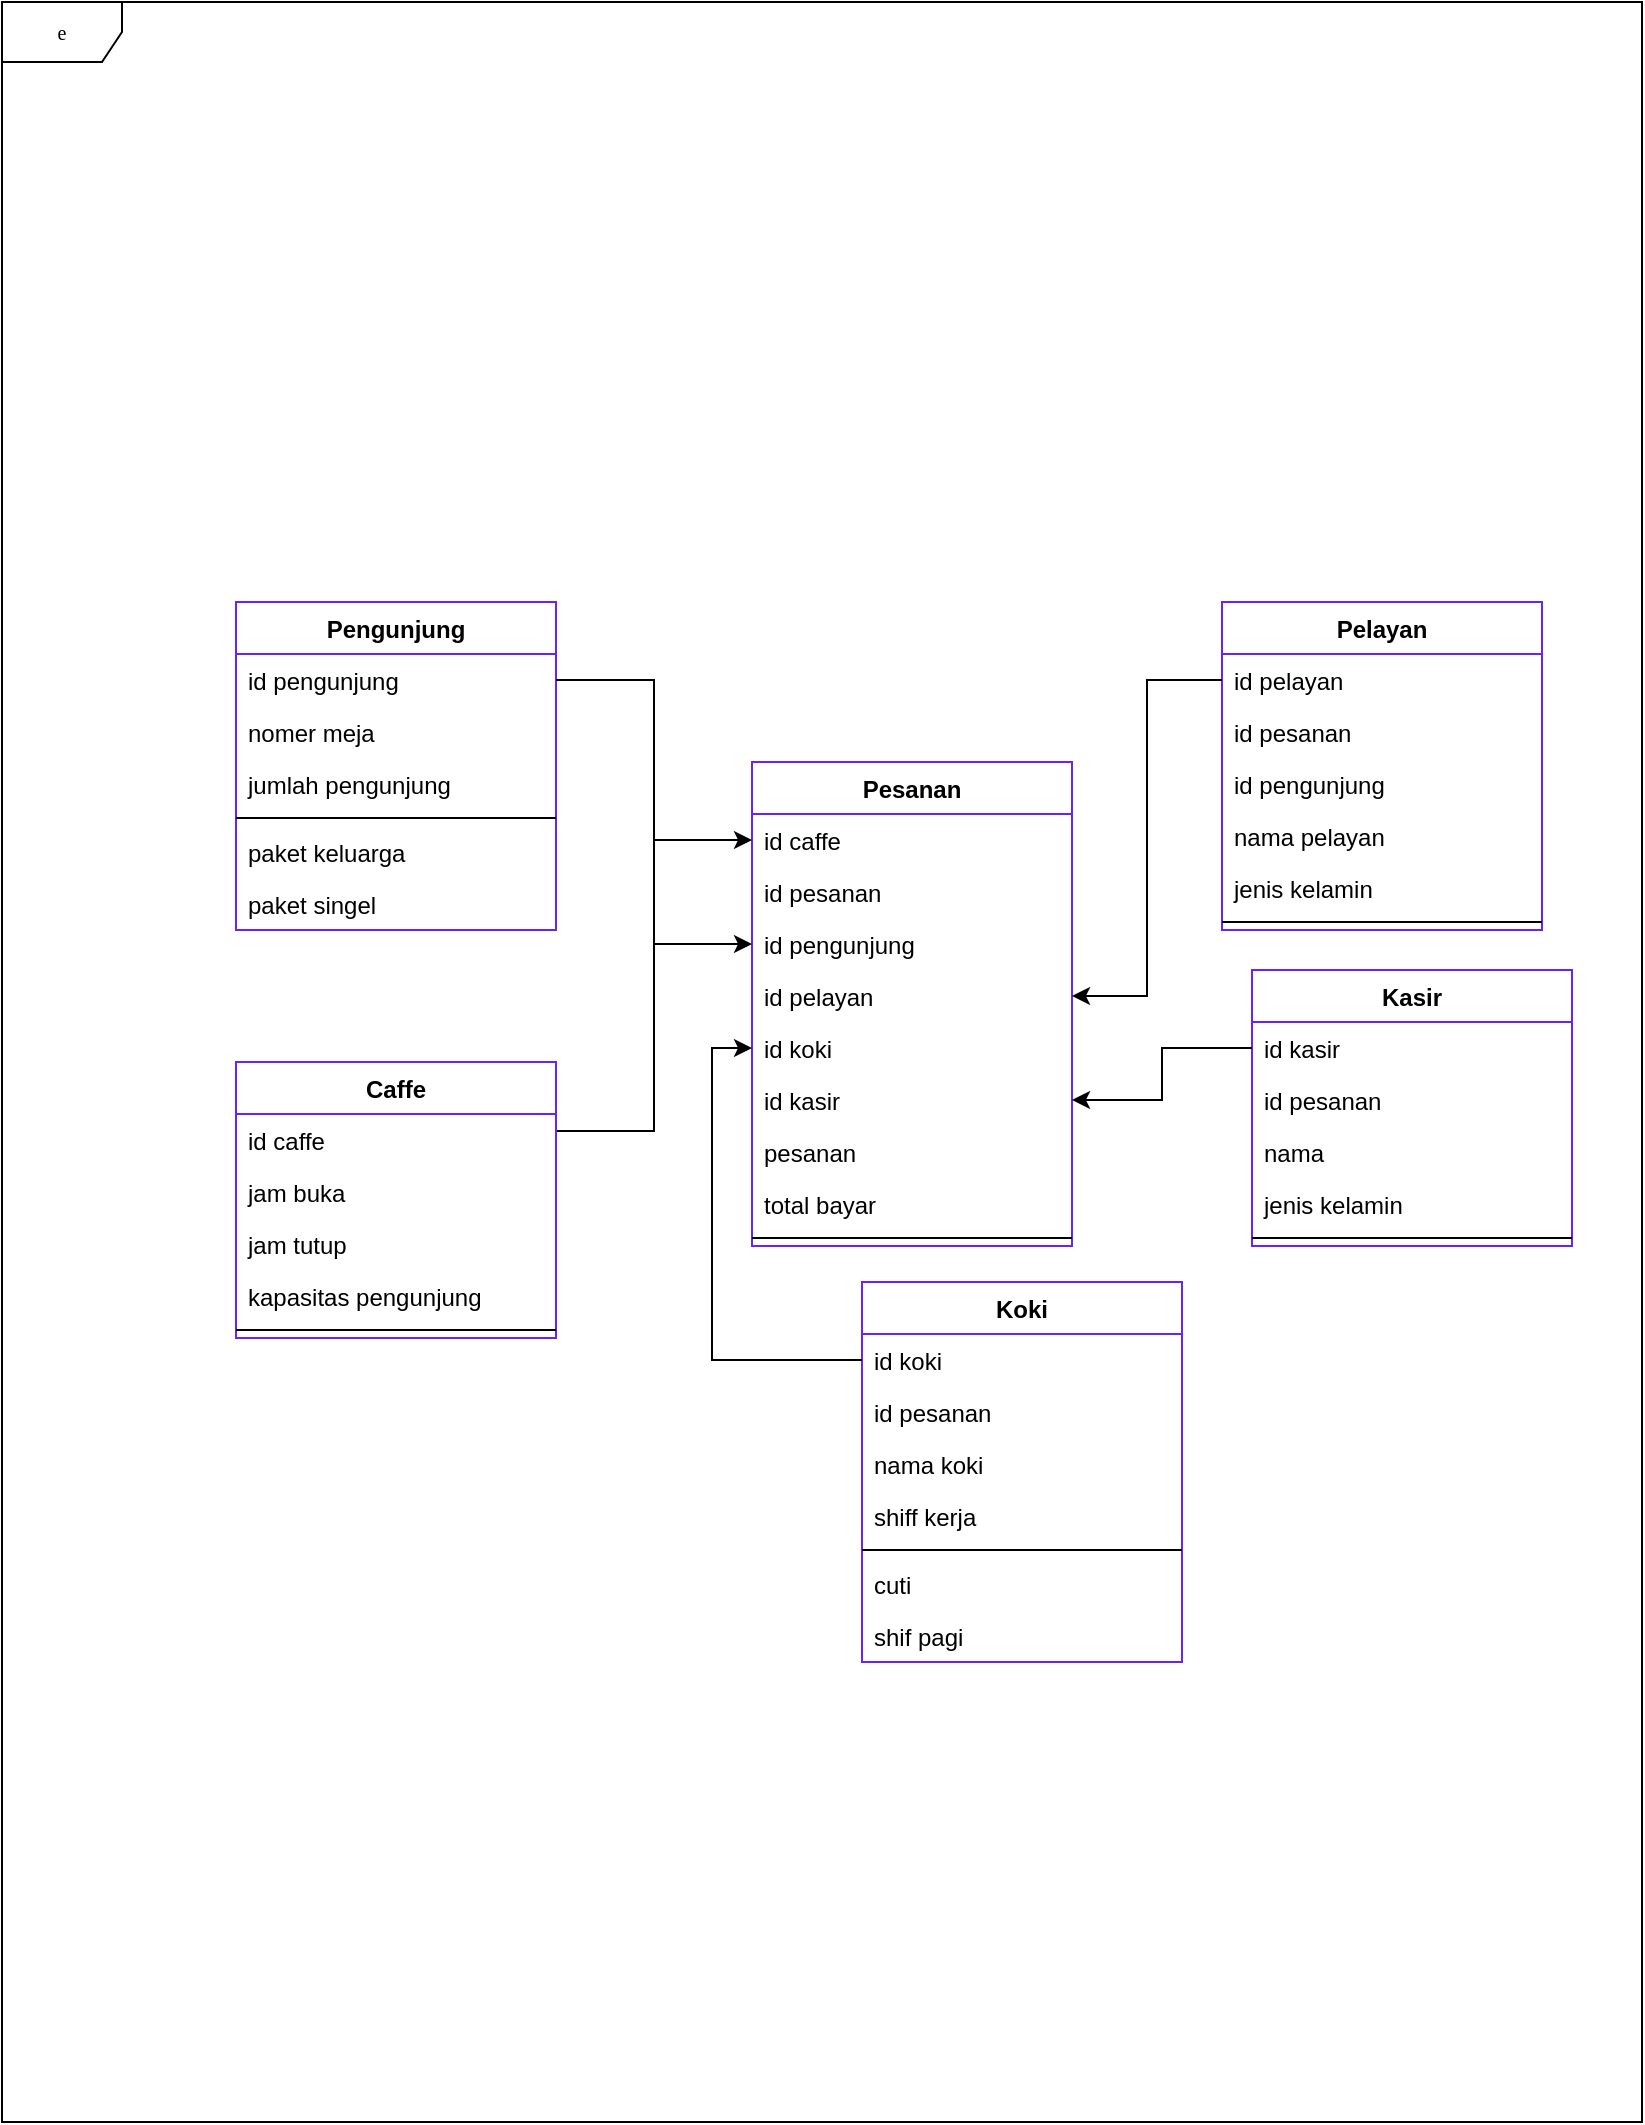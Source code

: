 <mxfile version="13.8.0" type="github">
  <diagram name="Page-1" id="c4acf3e9-155e-7222-9cf6-157b1a14988f">
    <mxGraphModel dx="868" dy="1592" grid="1" gridSize="10" guides="1" tooltips="1" connect="1" arrows="1" fold="1" page="1" pageScale="1" pageWidth="850" pageHeight="1100" background="#ffffff" math="0" shadow="0">
      <root>
        <mxCell id="0" />
        <mxCell id="1" parent="0" />
        <mxCell id="17acba5748e5396b-1" value="e" style="shape=umlFrame;whiteSpace=wrap;html=1;rounded=0;shadow=0;comic=0;labelBackgroundColor=none;strokeWidth=1;fontFamily=Verdana;fontSize=10;align=center;" parent="1" vertex="1">
          <mxGeometry y="-30" width="820" height="1060" as="geometry" />
        </mxCell>
        <mxCell id="S4EhLo31ro8zZhQItVA--22" value="Pelayan" style="swimlane;fontStyle=1;align=center;verticalAlign=top;childLayout=stackLayout;horizontal=1;startSize=26;horizontalStack=0;resizeParent=1;resizeParentMax=0;resizeLast=0;collapsible=1;marginBottom=0;strokeColor=#6524FF;" vertex="1" parent="1">
          <mxGeometry x="610" y="270" width="160" height="164" as="geometry" />
        </mxCell>
        <mxCell id="S4EhLo31ro8zZhQItVA--23" value="id pelayan" style="text;strokeColor=none;fillColor=none;align=left;verticalAlign=top;spacingLeft=4;spacingRight=4;overflow=hidden;rotatable=0;points=[[0,0.5],[1,0.5]];portConstraint=eastwest;" vertex="1" parent="S4EhLo31ro8zZhQItVA--22">
          <mxGeometry y="26" width="160" height="26" as="geometry" />
        </mxCell>
        <mxCell id="S4EhLo31ro8zZhQItVA--116" value="id pesanan" style="text;strokeColor=none;fillColor=none;align=left;verticalAlign=top;spacingLeft=4;spacingRight=4;overflow=hidden;rotatable=0;points=[[0,0.5],[1,0.5]];portConstraint=eastwest;" vertex="1" parent="S4EhLo31ro8zZhQItVA--22">
          <mxGeometry y="52" width="160" height="26" as="geometry" />
        </mxCell>
        <mxCell id="S4EhLo31ro8zZhQItVA--117" value="id pengunjung" style="text;strokeColor=none;fillColor=none;align=left;verticalAlign=top;spacingLeft=4;spacingRight=4;overflow=hidden;rotatable=0;points=[[0,0.5],[1,0.5]];portConstraint=eastwest;" vertex="1" parent="S4EhLo31ro8zZhQItVA--22">
          <mxGeometry y="78" width="160" height="26" as="geometry" />
        </mxCell>
        <mxCell id="S4EhLo31ro8zZhQItVA--26" value="nama pelayan" style="text;strokeColor=none;fillColor=none;align=left;verticalAlign=top;spacingLeft=4;spacingRight=4;overflow=hidden;rotatable=0;points=[[0,0.5],[1,0.5]];portConstraint=eastwest;" vertex="1" parent="S4EhLo31ro8zZhQItVA--22">
          <mxGeometry y="104" width="160" height="26" as="geometry" />
        </mxCell>
        <mxCell id="S4EhLo31ro8zZhQItVA--27" value="jenis kelamin" style="text;strokeColor=none;fillColor=none;align=left;verticalAlign=top;spacingLeft=4;spacingRight=4;overflow=hidden;rotatable=0;points=[[0,0.5],[1,0.5]];portConstraint=eastwest;" vertex="1" parent="S4EhLo31ro8zZhQItVA--22">
          <mxGeometry y="130" width="160" height="26" as="geometry" />
        </mxCell>
        <mxCell id="S4EhLo31ro8zZhQItVA--24" value="" style="line;strokeWidth=1;fillColor=none;align=left;verticalAlign=middle;spacingTop=-1;spacingLeft=3;spacingRight=3;rotatable=0;labelPosition=right;points=[];portConstraint=eastwest;" vertex="1" parent="S4EhLo31ro8zZhQItVA--22">
          <mxGeometry y="156" width="160" height="8" as="geometry" />
        </mxCell>
        <mxCell id="S4EhLo31ro8zZhQItVA--28" value="Pesanan" style="swimlane;fontStyle=1;align=center;verticalAlign=top;childLayout=stackLayout;horizontal=1;startSize=26;horizontalStack=0;resizeParent=1;resizeParentMax=0;resizeLast=0;collapsible=1;marginBottom=0;strokeColor=#6524FF;" vertex="1" parent="1">
          <mxGeometry x="375" y="350" width="160" height="242" as="geometry" />
        </mxCell>
        <mxCell id="S4EhLo31ro8zZhQItVA--112" value="id caffe" style="text;strokeColor=none;fillColor=none;align=left;verticalAlign=top;spacingLeft=4;spacingRight=4;overflow=hidden;rotatable=0;points=[[0,0.5],[1,0.5]];portConstraint=eastwest;" vertex="1" parent="S4EhLo31ro8zZhQItVA--28">
          <mxGeometry y="26" width="160" height="26" as="geometry" />
        </mxCell>
        <mxCell id="S4EhLo31ro8zZhQItVA--29" value="id pesanan" style="text;strokeColor=none;fillColor=none;align=left;verticalAlign=top;spacingLeft=4;spacingRight=4;overflow=hidden;rotatable=0;points=[[0,0.5],[1,0.5]];portConstraint=eastwest;" vertex="1" parent="S4EhLo31ro8zZhQItVA--28">
          <mxGeometry y="52" width="160" height="26" as="geometry" />
        </mxCell>
        <mxCell id="S4EhLo31ro8zZhQItVA--34" value="id pengunjung" style="text;strokeColor=none;fillColor=none;align=left;verticalAlign=top;spacingLeft=4;spacingRight=4;overflow=hidden;rotatable=0;points=[[0,0.5],[1,0.5]];portConstraint=eastwest;" vertex="1" parent="S4EhLo31ro8zZhQItVA--28">
          <mxGeometry y="78" width="160" height="26" as="geometry" />
        </mxCell>
        <mxCell id="S4EhLo31ro8zZhQItVA--35" value="id pelayan" style="text;strokeColor=none;fillColor=none;align=left;verticalAlign=top;spacingLeft=4;spacingRight=4;overflow=hidden;rotatable=0;points=[[0,0.5],[1,0.5]];portConstraint=eastwest;" vertex="1" parent="S4EhLo31ro8zZhQItVA--28">
          <mxGeometry y="104" width="160" height="26" as="geometry" />
        </mxCell>
        <mxCell id="S4EhLo31ro8zZhQItVA--36" value="id koki" style="text;strokeColor=none;fillColor=none;align=left;verticalAlign=top;spacingLeft=4;spacingRight=4;overflow=hidden;rotatable=0;points=[[0,0.5],[1,0.5]];portConstraint=eastwest;" vertex="1" parent="S4EhLo31ro8zZhQItVA--28">
          <mxGeometry y="130" width="160" height="26" as="geometry" />
        </mxCell>
        <mxCell id="S4EhLo31ro8zZhQItVA--37" value="id kasir" style="text;strokeColor=none;fillColor=none;align=left;verticalAlign=top;spacingLeft=4;spacingRight=4;overflow=hidden;rotatable=0;points=[[0,0.5],[1,0.5]];portConstraint=eastwest;" vertex="1" parent="S4EhLo31ro8zZhQItVA--28">
          <mxGeometry y="156" width="160" height="26" as="geometry" />
        </mxCell>
        <mxCell id="S4EhLo31ro8zZhQItVA--38" value="pesanan" style="text;strokeColor=none;fillColor=none;align=left;verticalAlign=top;spacingLeft=4;spacingRight=4;overflow=hidden;rotatable=0;points=[[0,0.5],[1,0.5]];portConstraint=eastwest;" vertex="1" parent="S4EhLo31ro8zZhQItVA--28">
          <mxGeometry y="182" width="160" height="26" as="geometry" />
        </mxCell>
        <mxCell id="S4EhLo31ro8zZhQItVA--39" value="total bayar" style="text;strokeColor=none;fillColor=none;align=left;verticalAlign=top;spacingLeft=4;spacingRight=4;overflow=hidden;rotatable=0;points=[[0,0.5],[1,0.5]];portConstraint=eastwest;" vertex="1" parent="S4EhLo31ro8zZhQItVA--28">
          <mxGeometry y="208" width="160" height="26" as="geometry" />
        </mxCell>
        <mxCell id="S4EhLo31ro8zZhQItVA--30" value="" style="line;strokeWidth=1;fillColor=none;align=left;verticalAlign=middle;spacingTop=-1;spacingLeft=3;spacingRight=3;rotatable=0;labelPosition=right;points=[];portConstraint=eastwest;" vertex="1" parent="S4EhLo31ro8zZhQItVA--28">
          <mxGeometry y="234" width="160" height="8" as="geometry" />
        </mxCell>
        <mxCell id="S4EhLo31ro8zZhQItVA--76" value="Pengunjung" style="swimlane;fontStyle=1;align=center;verticalAlign=top;childLayout=stackLayout;horizontal=1;startSize=26;horizontalStack=0;resizeParent=1;resizeParentMax=0;resizeLast=0;collapsible=1;marginBottom=0;strokeColor=#6524FF;" vertex="1" parent="1">
          <mxGeometry x="117" y="270" width="160" height="164" as="geometry" />
        </mxCell>
        <mxCell id="S4EhLo31ro8zZhQItVA--77" value="id pengunjung" style="text;strokeColor=none;fillColor=none;align=left;verticalAlign=top;spacingLeft=4;spacingRight=4;overflow=hidden;rotatable=0;points=[[0,0.5],[1,0.5]];portConstraint=eastwest;" vertex="1" parent="S4EhLo31ro8zZhQItVA--76">
          <mxGeometry y="26" width="160" height="26" as="geometry" />
        </mxCell>
        <mxCell id="S4EhLo31ro8zZhQItVA--80" value="nomer meja" style="text;strokeColor=none;fillColor=none;align=left;verticalAlign=top;spacingLeft=4;spacingRight=4;overflow=hidden;rotatable=0;points=[[0,0.5],[1,0.5]];portConstraint=eastwest;" vertex="1" parent="S4EhLo31ro8zZhQItVA--76">
          <mxGeometry y="52" width="160" height="26" as="geometry" />
        </mxCell>
        <mxCell id="S4EhLo31ro8zZhQItVA--81" value="jumlah pengunjung" style="text;strokeColor=none;fillColor=none;align=left;verticalAlign=top;spacingLeft=4;spacingRight=4;overflow=hidden;rotatable=0;points=[[0,0.5],[1,0.5]];portConstraint=eastwest;" vertex="1" parent="S4EhLo31ro8zZhQItVA--76">
          <mxGeometry y="78" width="160" height="26" as="geometry" />
        </mxCell>
        <mxCell id="S4EhLo31ro8zZhQItVA--78" value="" style="line;strokeWidth=1;fillColor=none;align=left;verticalAlign=middle;spacingTop=-1;spacingLeft=3;spacingRight=3;rotatable=0;labelPosition=right;points=[];portConstraint=eastwest;" vertex="1" parent="S4EhLo31ro8zZhQItVA--76">
          <mxGeometry y="104" width="160" height="8" as="geometry" />
        </mxCell>
        <mxCell id="S4EhLo31ro8zZhQItVA--79" value="paket keluarga" style="text;strokeColor=none;fillColor=none;align=left;verticalAlign=top;spacingLeft=4;spacingRight=4;overflow=hidden;rotatable=0;points=[[0,0.5],[1,0.5]];portConstraint=eastwest;" vertex="1" parent="S4EhLo31ro8zZhQItVA--76">
          <mxGeometry y="112" width="160" height="26" as="geometry" />
        </mxCell>
        <mxCell id="S4EhLo31ro8zZhQItVA--82" value="paket singel" style="text;strokeColor=none;fillColor=none;align=left;verticalAlign=top;spacingLeft=4;spacingRight=4;overflow=hidden;rotatable=0;points=[[0,0.5],[1,0.5]];portConstraint=eastwest;" vertex="1" parent="S4EhLo31ro8zZhQItVA--76">
          <mxGeometry y="138" width="160" height="26" as="geometry" />
        </mxCell>
        <mxCell id="S4EhLo31ro8zZhQItVA--41" value="Kasir" style="swimlane;fontStyle=1;align=center;verticalAlign=top;childLayout=stackLayout;horizontal=1;startSize=26;horizontalStack=0;resizeParent=1;resizeParentMax=0;resizeLast=0;collapsible=1;marginBottom=0;strokeColor=#6524FF;" vertex="1" parent="1">
          <mxGeometry x="625" y="454" width="160" height="138" as="geometry" />
        </mxCell>
        <mxCell id="S4EhLo31ro8zZhQItVA--42" value="id kasir" style="text;strokeColor=none;fillColor=none;align=left;verticalAlign=top;spacingLeft=4;spacingRight=4;overflow=hidden;rotatable=0;points=[[0,0.5],[1,0.5]];portConstraint=eastwest;" vertex="1" parent="S4EhLo31ro8zZhQItVA--41">
          <mxGeometry y="26" width="160" height="26" as="geometry" />
        </mxCell>
        <mxCell id="S4EhLo31ro8zZhQItVA--123" value="id pesanan" style="text;strokeColor=none;fillColor=none;align=left;verticalAlign=top;spacingLeft=4;spacingRight=4;overflow=hidden;rotatable=0;points=[[0,0.5],[1,0.5]];portConstraint=eastwest;" vertex="1" parent="S4EhLo31ro8zZhQItVA--41">
          <mxGeometry y="52" width="160" height="26" as="geometry" />
        </mxCell>
        <mxCell id="S4EhLo31ro8zZhQItVA--45" value="nama" style="text;strokeColor=none;fillColor=none;align=left;verticalAlign=top;spacingLeft=4;spacingRight=4;overflow=hidden;rotatable=0;points=[[0,0.5],[1,0.5]];portConstraint=eastwest;" vertex="1" parent="S4EhLo31ro8zZhQItVA--41">
          <mxGeometry y="78" width="160" height="26" as="geometry" />
        </mxCell>
        <mxCell id="S4EhLo31ro8zZhQItVA--46" value="jenis kelamin" style="text;strokeColor=none;fillColor=none;align=left;verticalAlign=top;spacingLeft=4;spacingRight=4;overflow=hidden;rotatable=0;points=[[0,0.5],[1,0.5]];portConstraint=eastwest;" vertex="1" parent="S4EhLo31ro8zZhQItVA--41">
          <mxGeometry y="104" width="160" height="26" as="geometry" />
        </mxCell>
        <mxCell id="S4EhLo31ro8zZhQItVA--43" value="" style="line;strokeWidth=1;fillColor=none;align=left;verticalAlign=middle;spacingTop=-1;spacingLeft=3;spacingRight=3;rotatable=0;labelPosition=right;points=[];portConstraint=eastwest;" vertex="1" parent="S4EhLo31ro8zZhQItVA--41">
          <mxGeometry y="130" width="160" height="8" as="geometry" />
        </mxCell>
        <mxCell id="S4EhLo31ro8zZhQItVA--122" style="edgeStyle=orthogonalEdgeStyle;rounded=0;orthogonalLoop=1;jettySize=auto;html=1;exitX=1;exitY=0.25;exitDx=0;exitDy=0;entryX=0;entryY=0.5;entryDx=0;entryDy=0;" edge="1" parent="1" source="S4EhLo31ro8zZhQItVA--62" target="S4EhLo31ro8zZhQItVA--112">
          <mxGeometry relative="1" as="geometry" />
        </mxCell>
        <mxCell id="S4EhLo31ro8zZhQItVA--62" value="Caffe" style="swimlane;fontStyle=1;align=center;verticalAlign=top;childLayout=stackLayout;horizontal=1;startSize=26;horizontalStack=0;resizeParent=1;resizeParentMax=0;resizeLast=0;collapsible=1;marginBottom=0;strokeColor=#6524FF;" vertex="1" parent="1">
          <mxGeometry x="117" y="500" width="160" height="138" as="geometry" />
        </mxCell>
        <mxCell id="S4EhLo31ro8zZhQItVA--63" value="id caffe" style="text;strokeColor=none;fillColor=none;align=left;verticalAlign=top;spacingLeft=4;spacingRight=4;overflow=hidden;rotatable=0;points=[[0,0.5],[1,0.5]];portConstraint=eastwest;" vertex="1" parent="S4EhLo31ro8zZhQItVA--62">
          <mxGeometry y="26" width="160" height="26" as="geometry" />
        </mxCell>
        <mxCell id="S4EhLo31ro8zZhQItVA--66" value="jam buka" style="text;strokeColor=none;fillColor=none;align=left;verticalAlign=top;spacingLeft=4;spacingRight=4;overflow=hidden;rotatable=0;points=[[0,0.5],[1,0.5]];portConstraint=eastwest;" vertex="1" parent="S4EhLo31ro8zZhQItVA--62">
          <mxGeometry y="52" width="160" height="26" as="geometry" />
        </mxCell>
        <mxCell id="S4EhLo31ro8zZhQItVA--67" value="jam tutup" style="text;strokeColor=none;fillColor=none;align=left;verticalAlign=top;spacingLeft=4;spacingRight=4;overflow=hidden;rotatable=0;points=[[0,0.5],[1,0.5]];portConstraint=eastwest;" vertex="1" parent="S4EhLo31ro8zZhQItVA--62">
          <mxGeometry y="78" width="160" height="26" as="geometry" />
        </mxCell>
        <mxCell id="S4EhLo31ro8zZhQItVA--68" value="kapasitas pengunjung" style="text;strokeColor=none;fillColor=none;align=left;verticalAlign=top;spacingLeft=4;spacingRight=4;overflow=hidden;rotatable=0;points=[[0,0.5],[1,0.5]];portConstraint=eastwest;" vertex="1" parent="S4EhLo31ro8zZhQItVA--62">
          <mxGeometry y="104" width="160" height="26" as="geometry" />
        </mxCell>
        <mxCell id="S4EhLo31ro8zZhQItVA--64" value="" style="line;strokeWidth=1;fillColor=none;align=left;verticalAlign=middle;spacingTop=-1;spacingLeft=3;spacingRight=3;rotatable=0;labelPosition=right;points=[];portConstraint=eastwest;" vertex="1" parent="S4EhLo31ro8zZhQItVA--62">
          <mxGeometry y="130" width="160" height="8" as="geometry" />
        </mxCell>
        <mxCell id="S4EhLo31ro8zZhQItVA--84" value="Koki" style="swimlane;fontStyle=1;align=center;verticalAlign=top;childLayout=stackLayout;horizontal=1;startSize=26;horizontalStack=0;resizeParent=1;resizeParentMax=0;resizeLast=0;collapsible=1;marginBottom=0;strokeColor=#6524FF;" vertex="1" parent="1">
          <mxGeometry x="430" y="610" width="160" height="190" as="geometry" />
        </mxCell>
        <mxCell id="S4EhLo31ro8zZhQItVA--85" value="id koki" style="text;strokeColor=none;fillColor=none;align=left;verticalAlign=top;spacingLeft=4;spacingRight=4;overflow=hidden;rotatable=0;points=[[0,0.5],[1,0.5]];portConstraint=eastwest;" vertex="1" parent="S4EhLo31ro8zZhQItVA--84">
          <mxGeometry y="26" width="160" height="26" as="geometry" />
        </mxCell>
        <mxCell id="S4EhLo31ro8zZhQItVA--124" value="id pesanan" style="text;strokeColor=none;fillColor=none;align=left;verticalAlign=top;spacingLeft=4;spacingRight=4;overflow=hidden;rotatable=0;points=[[0,0.5],[1,0.5]];portConstraint=eastwest;" vertex="1" parent="S4EhLo31ro8zZhQItVA--84">
          <mxGeometry y="52" width="160" height="26" as="geometry" />
        </mxCell>
        <mxCell id="S4EhLo31ro8zZhQItVA--89" value="nama koki" style="text;strokeColor=none;fillColor=none;align=left;verticalAlign=top;spacingLeft=4;spacingRight=4;overflow=hidden;rotatable=0;points=[[0,0.5],[1,0.5]];portConstraint=eastwest;" vertex="1" parent="S4EhLo31ro8zZhQItVA--84">
          <mxGeometry y="78" width="160" height="26" as="geometry" />
        </mxCell>
        <mxCell id="S4EhLo31ro8zZhQItVA--90" value="shiff kerja" style="text;strokeColor=none;fillColor=none;align=left;verticalAlign=top;spacingLeft=4;spacingRight=4;overflow=hidden;rotatable=0;points=[[0,0.5],[1,0.5]];portConstraint=eastwest;" vertex="1" parent="S4EhLo31ro8zZhQItVA--84">
          <mxGeometry y="104" width="160" height="26" as="geometry" />
        </mxCell>
        <mxCell id="S4EhLo31ro8zZhQItVA--86" value="" style="line;strokeWidth=1;fillColor=none;align=left;verticalAlign=middle;spacingTop=-1;spacingLeft=3;spacingRight=3;rotatable=0;labelPosition=right;points=[];portConstraint=eastwest;" vertex="1" parent="S4EhLo31ro8zZhQItVA--84">
          <mxGeometry y="130" width="160" height="8" as="geometry" />
        </mxCell>
        <mxCell id="S4EhLo31ro8zZhQItVA--87" value="cuti " style="text;strokeColor=none;fillColor=none;align=left;verticalAlign=top;spacingLeft=4;spacingRight=4;overflow=hidden;rotatable=0;points=[[0,0.5],[1,0.5]];portConstraint=eastwest;" vertex="1" parent="S4EhLo31ro8zZhQItVA--84">
          <mxGeometry y="138" width="160" height="26" as="geometry" />
        </mxCell>
        <mxCell id="S4EhLo31ro8zZhQItVA--91" value="shif pagi" style="text;strokeColor=none;fillColor=none;align=left;verticalAlign=top;spacingLeft=4;spacingRight=4;overflow=hidden;rotatable=0;points=[[0,0.5],[1,0.5]];portConstraint=eastwest;" vertex="1" parent="S4EhLo31ro8zZhQItVA--84">
          <mxGeometry y="164" width="160" height="26" as="geometry" />
        </mxCell>
        <mxCell id="S4EhLo31ro8zZhQItVA--126" style="edgeStyle=orthogonalEdgeStyle;rounded=0;orthogonalLoop=1;jettySize=auto;html=1;exitX=0;exitY=0.5;exitDx=0;exitDy=0;" edge="1" parent="1" source="S4EhLo31ro8zZhQItVA--23" target="S4EhLo31ro8zZhQItVA--35">
          <mxGeometry relative="1" as="geometry" />
        </mxCell>
        <mxCell id="S4EhLo31ro8zZhQItVA--127" style="edgeStyle=orthogonalEdgeStyle;rounded=0;orthogonalLoop=1;jettySize=auto;html=1;exitX=0;exitY=0.5;exitDx=0;exitDy=0;entryX=1;entryY=0.5;entryDx=0;entryDy=0;" edge="1" parent="1" source="S4EhLo31ro8zZhQItVA--42" target="S4EhLo31ro8zZhQItVA--37">
          <mxGeometry relative="1" as="geometry" />
        </mxCell>
        <mxCell id="S4EhLo31ro8zZhQItVA--128" style="edgeStyle=orthogonalEdgeStyle;rounded=0;orthogonalLoop=1;jettySize=auto;html=1;exitX=0;exitY=0.5;exitDx=0;exitDy=0;entryX=0;entryY=0.5;entryDx=0;entryDy=0;" edge="1" parent="1" source="S4EhLo31ro8zZhQItVA--85" target="S4EhLo31ro8zZhQItVA--36">
          <mxGeometry relative="1" as="geometry" />
        </mxCell>
        <mxCell id="S4EhLo31ro8zZhQItVA--130" style="edgeStyle=orthogonalEdgeStyle;rounded=0;orthogonalLoop=1;jettySize=auto;html=1;exitX=1;exitY=0.5;exitDx=0;exitDy=0;entryX=0;entryY=0.5;entryDx=0;entryDy=0;" edge="1" parent="1" source="S4EhLo31ro8zZhQItVA--77" target="S4EhLo31ro8zZhQItVA--34">
          <mxGeometry relative="1" as="geometry" />
        </mxCell>
      </root>
    </mxGraphModel>
  </diagram>
</mxfile>
